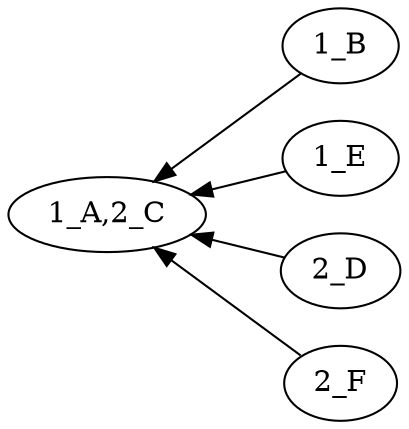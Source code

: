 digraph {

rankdir = RL

"1_B" -> "1_A,2_C" [style=filled, color=black];
"1_E" -> "1_A,2_C" [style=filled, color=black];
"2_D" -> "1_A,2_C" [style=filled, color=black];
"2_F" -> "1_A,2_C" [style=filled, color=black];
}
